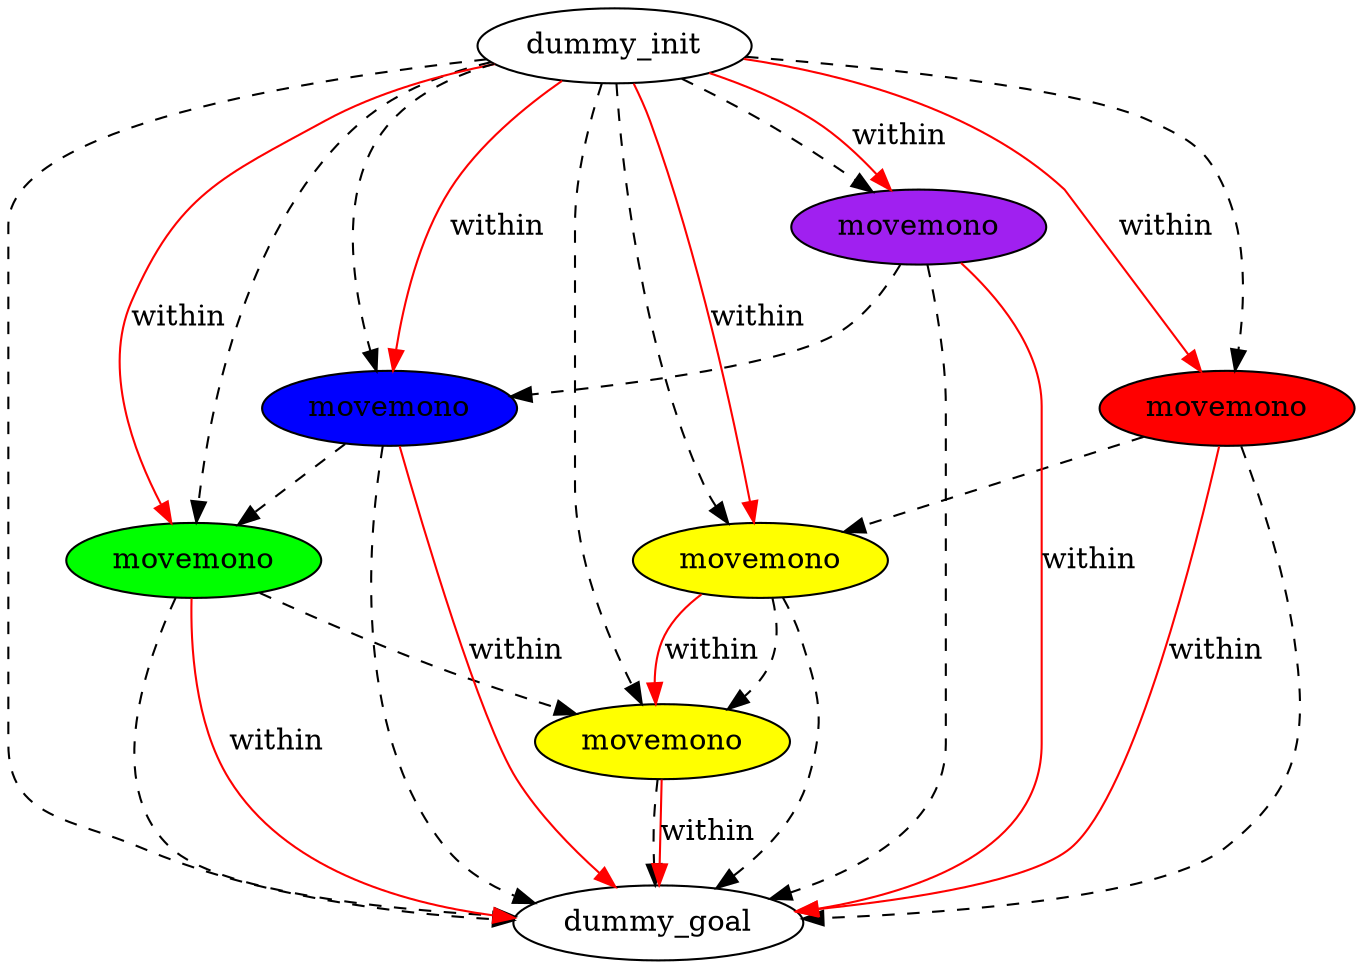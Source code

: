 digraph {
	"92c894e7-0db6-79d2-85c2-a6fb15272a55" [label=dummy_init fillcolor=white style=filled]
	"e8cda5ec-1a9d-2e9a-89f5-d740e11ce650" [label=dummy_goal fillcolor=white style=filled]
	"8f9e0f83-4cac-d39b-4132-5f134e9da559" [label=movemono fillcolor=yellow style=filled]
	"6f1a5e33-c154-bb75-a45a-935551248597" [label=movemono fillcolor=green style=filled]
	"3b5cf6aa-2b1a-a61b-bf2e-c4c36151a3b1" [label=movemono fillcolor=red style=filled]
	"44281c36-b507-444f-c5a6-bebe02c18f32" [label=movemono fillcolor=blue style=filled]
	"c2d12e1b-aad3-7224-f4e0-8d2495892404" [label=movemono fillcolor=purple style=filled]
	"5d426368-e6f5-2b23-29f8-360b54c0f297" [label=movemono fillcolor=yellow style=filled]
	"6f1a5e33-c154-bb75-a45a-935551248597" -> "8f9e0f83-4cac-d39b-4132-5f134e9da559" [color=black style=dashed]
	"8f9e0f83-4cac-d39b-4132-5f134e9da559" -> "e8cda5ec-1a9d-2e9a-89f5-d740e11ce650" [color=black style=dashed]
	"92c894e7-0db6-79d2-85c2-a6fb15272a55" -> "5d426368-e6f5-2b23-29f8-360b54c0f297" [color=black style=dashed]
	"92c894e7-0db6-79d2-85c2-a6fb15272a55" -> "44281c36-b507-444f-c5a6-bebe02c18f32" [color=black style=dashed]
	"6f1a5e33-c154-bb75-a45a-935551248597" -> "e8cda5ec-1a9d-2e9a-89f5-d740e11ce650" [color=black style=dashed]
	"3b5cf6aa-2b1a-a61b-bf2e-c4c36151a3b1" -> "e8cda5ec-1a9d-2e9a-89f5-d740e11ce650" [color=black style=dashed]
	"c2d12e1b-aad3-7224-f4e0-8d2495892404" -> "e8cda5ec-1a9d-2e9a-89f5-d740e11ce650" [color=black style=dashed]
	"5d426368-e6f5-2b23-29f8-360b54c0f297" -> "e8cda5ec-1a9d-2e9a-89f5-d740e11ce650" [color=black style=dashed]
	"92c894e7-0db6-79d2-85c2-a6fb15272a55" -> "8f9e0f83-4cac-d39b-4132-5f134e9da559" [color=black style=dashed]
	"3b5cf6aa-2b1a-a61b-bf2e-c4c36151a3b1" -> "5d426368-e6f5-2b23-29f8-360b54c0f297" [color=black style=dashed]
	"c2d12e1b-aad3-7224-f4e0-8d2495892404" -> "44281c36-b507-444f-c5a6-bebe02c18f32" [color=black style=dashed]
	"5d426368-e6f5-2b23-29f8-360b54c0f297" -> "8f9e0f83-4cac-d39b-4132-5f134e9da559" [color=black style=dashed]
	"44281c36-b507-444f-c5a6-bebe02c18f32" -> "e8cda5ec-1a9d-2e9a-89f5-d740e11ce650" [color=black style=dashed]
	"44281c36-b507-444f-c5a6-bebe02c18f32" -> "6f1a5e33-c154-bb75-a45a-935551248597" [color=black style=dashed]
	"92c894e7-0db6-79d2-85c2-a6fb15272a55" -> "c2d12e1b-aad3-7224-f4e0-8d2495892404" [color=black style=dashed]
	"92c894e7-0db6-79d2-85c2-a6fb15272a55" -> "3b5cf6aa-2b1a-a61b-bf2e-c4c36151a3b1" [color=black style=dashed]
	"92c894e7-0db6-79d2-85c2-a6fb15272a55" -> "e8cda5ec-1a9d-2e9a-89f5-d740e11ce650" [color=black style=dashed]
	"92c894e7-0db6-79d2-85c2-a6fb15272a55" -> "6f1a5e33-c154-bb75-a45a-935551248597" [color=black style=dashed]
	"92c894e7-0db6-79d2-85c2-a6fb15272a55" -> "c2d12e1b-aad3-7224-f4e0-8d2495892404" [label=within color=red]
	"92c894e7-0db6-79d2-85c2-a6fb15272a55" -> "5d426368-e6f5-2b23-29f8-360b54c0f297" [label=within color=red]
	"8f9e0f83-4cac-d39b-4132-5f134e9da559" -> "e8cda5ec-1a9d-2e9a-89f5-d740e11ce650" [label=within color=red]
	"5d426368-e6f5-2b23-29f8-360b54c0f297" -> "8f9e0f83-4cac-d39b-4132-5f134e9da559" [label=within color=red]
	"92c894e7-0db6-79d2-85c2-a6fb15272a55" -> "6f1a5e33-c154-bb75-a45a-935551248597" [label=within color=red]
	"6f1a5e33-c154-bb75-a45a-935551248597" -> "e8cda5ec-1a9d-2e9a-89f5-d740e11ce650" [label=within color=red]
	"92c894e7-0db6-79d2-85c2-a6fb15272a55" -> "44281c36-b507-444f-c5a6-bebe02c18f32" [label=within color=red]
	"c2d12e1b-aad3-7224-f4e0-8d2495892404" -> "e8cda5ec-1a9d-2e9a-89f5-d740e11ce650" [label=within color=red]
	"44281c36-b507-444f-c5a6-bebe02c18f32" -> "e8cda5ec-1a9d-2e9a-89f5-d740e11ce650" [label=within color=red]
	"92c894e7-0db6-79d2-85c2-a6fb15272a55" -> "3b5cf6aa-2b1a-a61b-bf2e-c4c36151a3b1" [label=within color=red]
	"3b5cf6aa-2b1a-a61b-bf2e-c4c36151a3b1" -> "e8cda5ec-1a9d-2e9a-89f5-d740e11ce650" [label=within color=red]
}
